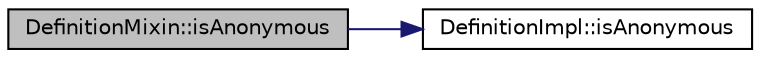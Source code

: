 digraph "DefinitionMixin::isAnonymous"
{
 // LATEX_PDF_SIZE
  edge [fontname="Helvetica",fontsize="10",labelfontname="Helvetica",labelfontsize="10"];
  node [fontname="Helvetica",fontsize="10",shape=record];
  rankdir="LR";
  Node1 [label="DefinitionMixin::isAnonymous",height=0.2,width=0.4,color="black", fillcolor="grey75", style="filled", fontcolor="black",tooltip=" "];
  Node1 -> Node2 [color="midnightblue",fontsize="10",style="solid",fontname="Helvetica"];
  Node2 [label="DefinitionImpl::isAnonymous",height=0.2,width=0.4,color="black", fillcolor="white", style="filled",URL="$classDefinitionImpl.html#a3d804bee0b0e34c4ac53867b0d0b262c",tooltip=" "];
}
